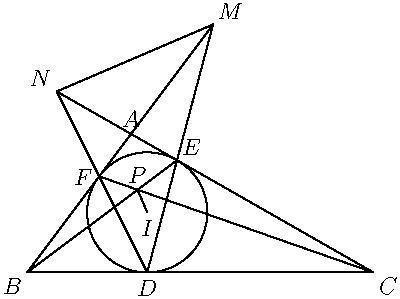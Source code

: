 
import geometry;

size(200);

pair O = (0, 0);
pair A = (-2, 4);
pair B = (-5, 0);
pair C= (5, 0);

label("$A$", A, (0,1));
label("$B$", B, SW);
label("$C$", C, SE);

draw(A -- B -- C -- cycle);

circle theincircle = incircle(locate(A), locate(B), locate(C));
draw(theincircle);
pair I = locate(theincircle.C);
label("$I$", I, S);

real distant(pair P, pair Q) {
	return sqrt((P.x-Q.x)^2+(P.y-Q.y)^2);
}

real dAB = distant(A, B);
real dBC = distant(B, C);
real dCA = distant(C, A);

pair D = interp(B, C, (dAB+dBC-dCA)/(2*dBC));
pair E = interp(C, A, (dBC+dCA-dAB)/(2*dCA));
pair F = interp(A, B, (dAB+dCA-dBC)/(2*dAB));

//pair D = locate(intersectionpoints(B -- C, theincircle)[0]);
//pair E = locate(intersectionpoints(C -- A, theincircle)[0]);
//pair F = locate(intersectionpoints(A -- B, theincircle)[0]);

label("$D$", D, S);
label("$E$", E, NE);
label("$F$", F, W);

draw(B -- E);
draw(C -- F);

pair P = intersectionpoint(B -- E, C -- F);
label("$P$", P, (0,1));

draw(P -- I);

line lineAB = line(locate(A), locate(B));
line lineAC = line(locate(A), locate(C));

line lineDE = line(locate(D), locate(E));
line lineDF = line(locate(D), locate(F));

pair M = locate(intersectionpoint(lineAB, lineDE));
pair N = locate(intersectionpoint(lineAC, lineDF));

label("$M$", M, NE);
label("$N$", N, NW);

draw(M -- A -- N);
draw(M -- N);

draw(D -- M);
draw(D -- N);
